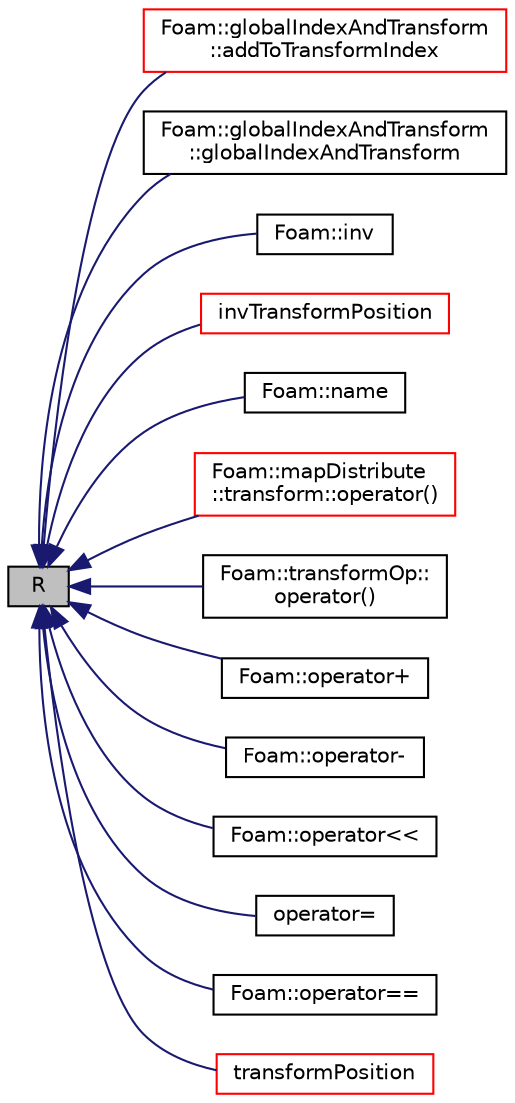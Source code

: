digraph "R"
{
  bgcolor="transparent";
  edge [fontname="Helvetica",fontsize="10",labelfontname="Helvetica",labelfontsize="10"];
  node [fontname="Helvetica",fontsize="10",shape=record];
  rankdir="LR";
  Node41 [label="R",height=0.2,width=0.4,color="black", fillcolor="grey75", style="filled", fontcolor="black"];
  Node41 -> Node42 [dir="back",color="midnightblue",fontsize="10",style="solid",fontname="Helvetica"];
  Node42 [label="Foam::globalIndexAndTransform\l::addToTransformIndex",height=0.2,width=0.4,color="red",URL="$a28849.html#ae9329ecbff5414c32adf2e3ea298efad",tooltip="Add patch transformation to transformIndex. Return new. "];
  Node41 -> Node51 [dir="back",color="midnightblue",fontsize="10",style="solid",fontname="Helvetica"];
  Node51 [label="Foam::globalIndexAndTransform\l::globalIndexAndTransform",height=0.2,width=0.4,color="black",URL="$a28849.html#a6a82addd80d8b6487e55a787d3e0369d",tooltip="Construct from components. "];
  Node41 -> Node52 [dir="back",color="midnightblue",fontsize="10",style="solid",fontname="Helvetica"];
  Node52 [label="Foam::inv",height=0.2,width=0.4,color="black",URL="$a21851.html#af1f1db0442fbe206b589f124f968731b",tooltip="Return the inverse of the given vectorTensorTransform. "];
  Node41 -> Node53 [dir="back",color="midnightblue",fontsize="10",style="solid",fontname="Helvetica"];
  Node53 [label="invTransformPosition",height=0.2,width=0.4,color="red",URL="$a28857.html#a9fc50d19a7daa800a64cf478a9880702",tooltip="Inverse transform the given position. "];
  Node41 -> Node56 [dir="back",color="midnightblue",fontsize="10",style="solid",fontname="Helvetica"];
  Node56 [label="Foam::name",height=0.2,width=0.4,color="black",URL="$a21851.html#a8be9167a2a1446ac75fbf8a6f04cbcd8",tooltip="Return a string representation of a vectorTensorTransform. "];
  Node41 -> Node57 [dir="back",color="midnightblue",fontsize="10",style="solid",fontname="Helvetica"];
  Node57 [label="Foam::mapDistribute\l::transform::operator()",height=0.2,width=0.4,color="red",URL="$a28517.html#a9877c3fcc9abb65d2cccf1954f941950"];
  Node41 -> Node60 [dir="back",color="midnightblue",fontsize="10",style="solid",fontname="Helvetica"];
  Node60 [label="Foam::transformOp::\loperator()",height=0.2,width=0.4,color="black",URL="$a25973.html#ad20f6606eb4273b72f5419179350d6ba"];
  Node41 -> Node61 [dir="back",color="midnightblue",fontsize="10",style="solid",fontname="Helvetica"];
  Node61 [label="Foam::operator+",height=0.2,width=0.4,color="black",URL="$a21851.html#af4aa948c49789548c539cf09d8529fe8"];
  Node41 -> Node62 [dir="back",color="midnightblue",fontsize="10",style="solid",fontname="Helvetica"];
  Node62 [label="Foam::operator-",height=0.2,width=0.4,color="black",URL="$a21851.html#a7343d22a001563fd49e240b66ba681bf"];
  Node41 -> Node63 [dir="back",color="midnightblue",fontsize="10",style="solid",fontname="Helvetica"];
  Node63 [label="Foam::operator\<\<",height=0.2,width=0.4,color="black",URL="$a21851.html#aef21d6af1ad101aa8dda5cb498a950b3"];
  Node41 -> Node64 [dir="back",color="midnightblue",fontsize="10",style="solid",fontname="Helvetica"];
  Node64 [label="operator=",height=0.2,width=0.4,color="black",URL="$a28857.html#af3ecbdec428356d3a03a07a8b7421f3f"];
  Node41 -> Node65 [dir="back",color="midnightblue",fontsize="10",style="solid",fontname="Helvetica"];
  Node65 [label="Foam::operator==",height=0.2,width=0.4,color="black",URL="$a21851.html#a1702cdf4aab06e680e9fe6092feb1bce"];
  Node41 -> Node66 [dir="back",color="midnightblue",fontsize="10",style="solid",fontname="Helvetica"];
  Node66 [label="transformPosition",height=0.2,width=0.4,color="red",URL="$a28857.html#ae27d8f564ed7ce3f9885907c3a790d37",tooltip="Transform the given position. "];
}
